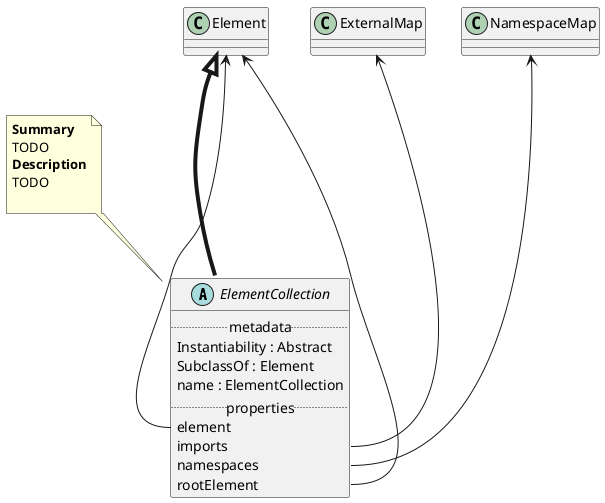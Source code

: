 @startuml
abstract ElementCollection {
.. metadata ..
    Instantiability : Abstract
    SubclassOf : Element
    name : ElementCollection
.. properties ..
    element
    imports
    namespaces
    rootElement
}
note top of ElementCollection
<b>Summary</b>
TODO
<b>Description</b>
TODO

end note
"Element" <|-[thickness=4]- "ElementCollection"
"Element" <--- "ElementCollection::element"
"ExternalMap" <--- "ElementCollection::imports"
"NamespaceMap" <--- "ElementCollection::namespaces"
"Element" <--- "ElementCollection::rootElement"
@enduml
